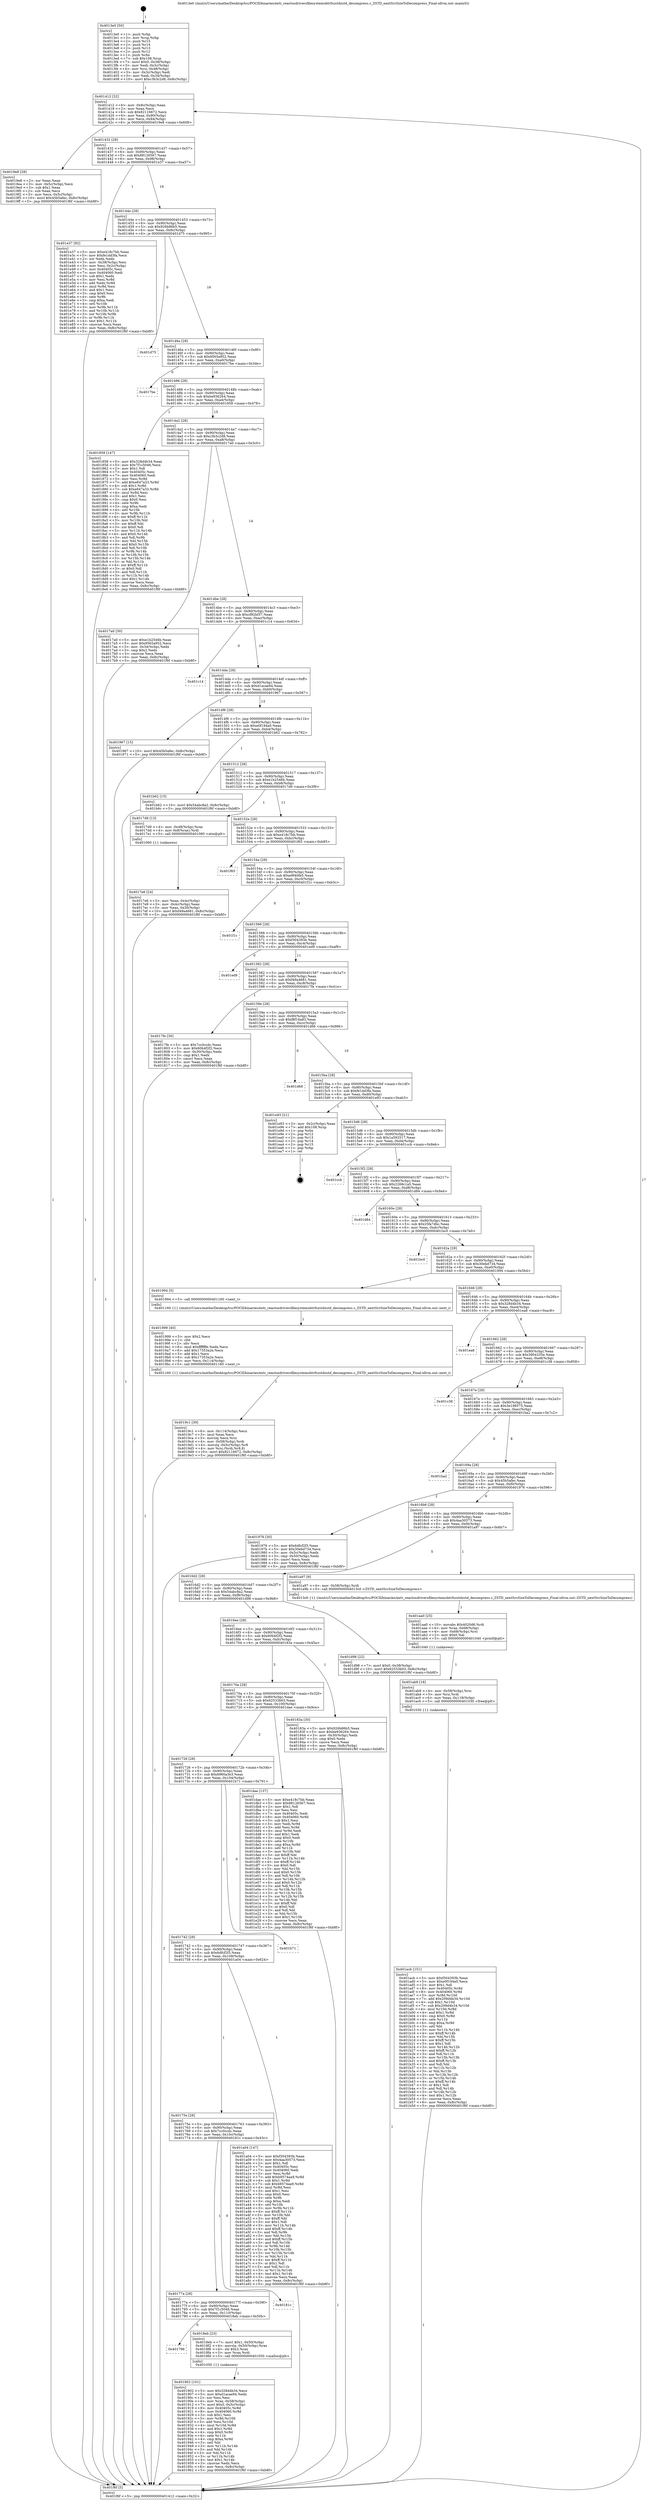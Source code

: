 digraph "0x4013e0" {
  label = "0x4013e0 (/mnt/c/Users/mathe/Desktop/tcc/POCII/binaries/extr_reactosdriversfilesystemsbtrfszstdzstd_decompress.c_ZSTD_nextSrcSizeToDecompress_Final-ollvm.out::main(0))"
  labelloc = "t"
  node[shape=record]

  Entry [label="",width=0.3,height=0.3,shape=circle,fillcolor=black,style=filled]
  "0x401412" [label="{
     0x401412 [32]\l
     | [instrs]\l
     &nbsp;&nbsp;0x401412 \<+6\>: mov -0x8c(%rbp),%eax\l
     &nbsp;&nbsp;0x401418 \<+2\>: mov %eax,%ecx\l
     &nbsp;&nbsp;0x40141a \<+6\>: sub $0x82116672,%ecx\l
     &nbsp;&nbsp;0x401420 \<+6\>: mov %eax,-0x90(%rbp)\l
     &nbsp;&nbsp;0x401426 \<+6\>: mov %ecx,-0x94(%rbp)\l
     &nbsp;&nbsp;0x40142c \<+6\>: je 00000000004019e8 \<main+0x608\>\l
  }"]
  "0x4019e8" [label="{
     0x4019e8 [28]\l
     | [instrs]\l
     &nbsp;&nbsp;0x4019e8 \<+2\>: xor %eax,%eax\l
     &nbsp;&nbsp;0x4019ea \<+3\>: mov -0x5c(%rbp),%ecx\l
     &nbsp;&nbsp;0x4019ed \<+3\>: sub $0x1,%eax\l
     &nbsp;&nbsp;0x4019f0 \<+2\>: sub %eax,%ecx\l
     &nbsp;&nbsp;0x4019f2 \<+3\>: mov %ecx,-0x5c(%rbp)\l
     &nbsp;&nbsp;0x4019f5 \<+10\>: movl $0x45b5afec,-0x8c(%rbp)\l
     &nbsp;&nbsp;0x4019ff \<+5\>: jmp 0000000000401f6f \<main+0xb8f\>\l
  }"]
  "0x401432" [label="{
     0x401432 [28]\l
     | [instrs]\l
     &nbsp;&nbsp;0x401432 \<+5\>: jmp 0000000000401437 \<main+0x57\>\l
     &nbsp;&nbsp;0x401437 \<+6\>: mov -0x90(%rbp),%eax\l
     &nbsp;&nbsp;0x40143d \<+5\>: sub $0x88126567,%eax\l
     &nbsp;&nbsp;0x401442 \<+6\>: mov %eax,-0x98(%rbp)\l
     &nbsp;&nbsp;0x401448 \<+6\>: je 0000000000401e37 \<main+0xa57\>\l
  }"]
  Exit [label="",width=0.3,height=0.3,shape=circle,fillcolor=black,style=filled,peripheries=2]
  "0x401e37" [label="{
     0x401e37 [92]\l
     | [instrs]\l
     &nbsp;&nbsp;0x401e37 \<+5\>: mov $0xe418c7bb,%eax\l
     &nbsp;&nbsp;0x401e3c \<+5\>: mov $0xfe1dd3fa,%ecx\l
     &nbsp;&nbsp;0x401e41 \<+2\>: xor %edx,%edx\l
     &nbsp;&nbsp;0x401e43 \<+3\>: mov -0x38(%rbp),%esi\l
     &nbsp;&nbsp;0x401e46 \<+3\>: mov %esi,-0x2c(%rbp)\l
     &nbsp;&nbsp;0x401e49 \<+7\>: mov 0x40405c,%esi\l
     &nbsp;&nbsp;0x401e50 \<+7\>: mov 0x404060,%edi\l
     &nbsp;&nbsp;0x401e57 \<+3\>: sub $0x1,%edx\l
     &nbsp;&nbsp;0x401e5a \<+3\>: mov %esi,%r8d\l
     &nbsp;&nbsp;0x401e5d \<+3\>: add %edx,%r8d\l
     &nbsp;&nbsp;0x401e60 \<+4\>: imul %r8d,%esi\l
     &nbsp;&nbsp;0x401e64 \<+3\>: and $0x1,%esi\l
     &nbsp;&nbsp;0x401e67 \<+3\>: cmp $0x0,%esi\l
     &nbsp;&nbsp;0x401e6a \<+4\>: sete %r9b\l
     &nbsp;&nbsp;0x401e6e \<+3\>: cmp $0xa,%edi\l
     &nbsp;&nbsp;0x401e71 \<+4\>: setl %r10b\l
     &nbsp;&nbsp;0x401e75 \<+3\>: mov %r9b,%r11b\l
     &nbsp;&nbsp;0x401e78 \<+3\>: and %r10b,%r11b\l
     &nbsp;&nbsp;0x401e7b \<+3\>: xor %r10b,%r9b\l
     &nbsp;&nbsp;0x401e7e \<+3\>: or %r9b,%r11b\l
     &nbsp;&nbsp;0x401e81 \<+4\>: test $0x1,%r11b\l
     &nbsp;&nbsp;0x401e85 \<+3\>: cmovne %ecx,%eax\l
     &nbsp;&nbsp;0x401e88 \<+6\>: mov %eax,-0x8c(%rbp)\l
     &nbsp;&nbsp;0x401e8e \<+5\>: jmp 0000000000401f6f \<main+0xb8f\>\l
  }"]
  "0x40144e" [label="{
     0x40144e [28]\l
     | [instrs]\l
     &nbsp;&nbsp;0x40144e \<+5\>: jmp 0000000000401453 \<main+0x73\>\l
     &nbsp;&nbsp;0x401453 \<+6\>: mov -0x90(%rbp),%eax\l
     &nbsp;&nbsp;0x401459 \<+5\>: sub $0x926b86b5,%eax\l
     &nbsp;&nbsp;0x40145e \<+6\>: mov %eax,-0x9c(%rbp)\l
     &nbsp;&nbsp;0x401464 \<+6\>: je 0000000000401d75 \<main+0x995\>\l
  }"]
  "0x401acb" [label="{
     0x401acb [151]\l
     | [instrs]\l
     &nbsp;&nbsp;0x401acb \<+5\>: mov $0xf304393b,%eax\l
     &nbsp;&nbsp;0x401ad0 \<+5\>: mov $0xe0f194a0,%ecx\l
     &nbsp;&nbsp;0x401ad5 \<+2\>: mov $0x1,%dl\l
     &nbsp;&nbsp;0x401ad7 \<+8\>: mov 0x40405c,%r8d\l
     &nbsp;&nbsp;0x401adf \<+8\>: mov 0x404060,%r9d\l
     &nbsp;&nbsp;0x401ae7 \<+3\>: mov %r8d,%r10d\l
     &nbsp;&nbsp;0x401aea \<+7\>: add $0x209d4b34,%r10d\l
     &nbsp;&nbsp;0x401af1 \<+4\>: sub $0x1,%r10d\l
     &nbsp;&nbsp;0x401af5 \<+7\>: sub $0x209d4b34,%r10d\l
     &nbsp;&nbsp;0x401afc \<+4\>: imul %r10d,%r8d\l
     &nbsp;&nbsp;0x401b00 \<+4\>: and $0x1,%r8d\l
     &nbsp;&nbsp;0x401b04 \<+4\>: cmp $0x0,%r8d\l
     &nbsp;&nbsp;0x401b08 \<+4\>: sete %r11b\l
     &nbsp;&nbsp;0x401b0c \<+4\>: cmp $0xa,%r9d\l
     &nbsp;&nbsp;0x401b10 \<+3\>: setl %bl\l
     &nbsp;&nbsp;0x401b13 \<+3\>: mov %r11b,%r14b\l
     &nbsp;&nbsp;0x401b16 \<+4\>: xor $0xff,%r14b\l
     &nbsp;&nbsp;0x401b1a \<+3\>: mov %bl,%r15b\l
     &nbsp;&nbsp;0x401b1d \<+4\>: xor $0xff,%r15b\l
     &nbsp;&nbsp;0x401b21 \<+3\>: xor $0x1,%dl\l
     &nbsp;&nbsp;0x401b24 \<+3\>: mov %r14b,%r12b\l
     &nbsp;&nbsp;0x401b27 \<+4\>: and $0xff,%r12b\l
     &nbsp;&nbsp;0x401b2b \<+3\>: and %dl,%r11b\l
     &nbsp;&nbsp;0x401b2e \<+3\>: mov %r15b,%r13b\l
     &nbsp;&nbsp;0x401b31 \<+4\>: and $0xff,%r13b\l
     &nbsp;&nbsp;0x401b35 \<+2\>: and %dl,%bl\l
     &nbsp;&nbsp;0x401b37 \<+3\>: or %r11b,%r12b\l
     &nbsp;&nbsp;0x401b3a \<+3\>: or %bl,%r13b\l
     &nbsp;&nbsp;0x401b3d \<+3\>: xor %r13b,%r12b\l
     &nbsp;&nbsp;0x401b40 \<+3\>: or %r15b,%r14b\l
     &nbsp;&nbsp;0x401b43 \<+4\>: xor $0xff,%r14b\l
     &nbsp;&nbsp;0x401b47 \<+3\>: or $0x1,%dl\l
     &nbsp;&nbsp;0x401b4a \<+3\>: and %dl,%r14b\l
     &nbsp;&nbsp;0x401b4d \<+3\>: or %r14b,%r12b\l
     &nbsp;&nbsp;0x401b50 \<+4\>: test $0x1,%r12b\l
     &nbsp;&nbsp;0x401b54 \<+3\>: cmovne %ecx,%eax\l
     &nbsp;&nbsp;0x401b57 \<+6\>: mov %eax,-0x8c(%rbp)\l
     &nbsp;&nbsp;0x401b5d \<+5\>: jmp 0000000000401f6f \<main+0xb8f\>\l
  }"]
  "0x401d75" [label="{
     0x401d75\l
  }", style=dashed]
  "0x40146a" [label="{
     0x40146a [28]\l
     | [instrs]\l
     &nbsp;&nbsp;0x40146a \<+5\>: jmp 000000000040146f \<main+0x8f\>\l
     &nbsp;&nbsp;0x40146f \<+6\>: mov -0x90(%rbp),%eax\l
     &nbsp;&nbsp;0x401475 \<+5\>: sub $0x9565a952,%eax\l
     &nbsp;&nbsp;0x40147a \<+6\>: mov %eax,-0xa0(%rbp)\l
     &nbsp;&nbsp;0x401480 \<+6\>: je 00000000004017be \<main+0x3de\>\l
  }"]
  "0x401ab9" [label="{
     0x401ab9 [18]\l
     | [instrs]\l
     &nbsp;&nbsp;0x401ab9 \<+4\>: mov -0x58(%rbp),%rsi\l
     &nbsp;&nbsp;0x401abd \<+3\>: mov %rsi,%rdi\l
     &nbsp;&nbsp;0x401ac0 \<+6\>: mov %eax,-0x118(%rbp)\l
     &nbsp;&nbsp;0x401ac6 \<+5\>: call 0000000000401030 \<free@plt\>\l
     | [calls]\l
     &nbsp;&nbsp;0x401030 \{1\} (unknown)\l
  }"]
  "0x4017be" [label="{
     0x4017be\l
  }", style=dashed]
  "0x401486" [label="{
     0x401486 [28]\l
     | [instrs]\l
     &nbsp;&nbsp;0x401486 \<+5\>: jmp 000000000040148b \<main+0xab\>\l
     &nbsp;&nbsp;0x40148b \<+6\>: mov -0x90(%rbp),%eax\l
     &nbsp;&nbsp;0x401491 \<+5\>: sub $0xbe936264,%eax\l
     &nbsp;&nbsp;0x401496 \<+6\>: mov %eax,-0xa4(%rbp)\l
     &nbsp;&nbsp;0x40149c \<+6\>: je 0000000000401858 \<main+0x478\>\l
  }"]
  "0x401aa0" [label="{
     0x401aa0 [25]\l
     | [instrs]\l
     &nbsp;&nbsp;0x401aa0 \<+10\>: movabs $0x4020d6,%rdi\l
     &nbsp;&nbsp;0x401aaa \<+4\>: mov %rax,-0x68(%rbp)\l
     &nbsp;&nbsp;0x401aae \<+4\>: mov -0x68(%rbp),%rsi\l
     &nbsp;&nbsp;0x401ab2 \<+2\>: mov $0x0,%al\l
     &nbsp;&nbsp;0x401ab4 \<+5\>: call 0000000000401040 \<printf@plt\>\l
     | [calls]\l
     &nbsp;&nbsp;0x401040 \{1\} (unknown)\l
  }"]
  "0x401858" [label="{
     0x401858 [147]\l
     | [instrs]\l
     &nbsp;&nbsp;0x401858 \<+5\>: mov $0x328d4b34,%eax\l
     &nbsp;&nbsp;0x40185d \<+5\>: mov $0x7f1c5046,%ecx\l
     &nbsp;&nbsp;0x401862 \<+2\>: mov $0x1,%dl\l
     &nbsp;&nbsp;0x401864 \<+7\>: mov 0x40405c,%esi\l
     &nbsp;&nbsp;0x40186b \<+7\>: mov 0x404060,%edi\l
     &nbsp;&nbsp;0x401872 \<+3\>: mov %esi,%r8d\l
     &nbsp;&nbsp;0x401875 \<+7\>: add $0xe647a33,%r8d\l
     &nbsp;&nbsp;0x40187c \<+4\>: sub $0x1,%r8d\l
     &nbsp;&nbsp;0x401880 \<+7\>: sub $0xe647a33,%r8d\l
     &nbsp;&nbsp;0x401887 \<+4\>: imul %r8d,%esi\l
     &nbsp;&nbsp;0x40188b \<+3\>: and $0x1,%esi\l
     &nbsp;&nbsp;0x40188e \<+3\>: cmp $0x0,%esi\l
     &nbsp;&nbsp;0x401891 \<+4\>: sete %r9b\l
     &nbsp;&nbsp;0x401895 \<+3\>: cmp $0xa,%edi\l
     &nbsp;&nbsp;0x401898 \<+4\>: setl %r10b\l
     &nbsp;&nbsp;0x40189c \<+3\>: mov %r9b,%r11b\l
     &nbsp;&nbsp;0x40189f \<+4\>: xor $0xff,%r11b\l
     &nbsp;&nbsp;0x4018a3 \<+3\>: mov %r10b,%bl\l
     &nbsp;&nbsp;0x4018a6 \<+3\>: xor $0xff,%bl\l
     &nbsp;&nbsp;0x4018a9 \<+3\>: xor $0x0,%dl\l
     &nbsp;&nbsp;0x4018ac \<+3\>: mov %r11b,%r14b\l
     &nbsp;&nbsp;0x4018af \<+4\>: and $0x0,%r14b\l
     &nbsp;&nbsp;0x4018b3 \<+3\>: and %dl,%r9b\l
     &nbsp;&nbsp;0x4018b6 \<+3\>: mov %bl,%r15b\l
     &nbsp;&nbsp;0x4018b9 \<+4\>: and $0x0,%r15b\l
     &nbsp;&nbsp;0x4018bd \<+3\>: and %dl,%r10b\l
     &nbsp;&nbsp;0x4018c0 \<+3\>: or %r9b,%r14b\l
     &nbsp;&nbsp;0x4018c3 \<+3\>: or %r10b,%r15b\l
     &nbsp;&nbsp;0x4018c6 \<+3\>: xor %r15b,%r14b\l
     &nbsp;&nbsp;0x4018c9 \<+3\>: or %bl,%r11b\l
     &nbsp;&nbsp;0x4018cc \<+4\>: xor $0xff,%r11b\l
     &nbsp;&nbsp;0x4018d0 \<+3\>: or $0x0,%dl\l
     &nbsp;&nbsp;0x4018d3 \<+3\>: and %dl,%r11b\l
     &nbsp;&nbsp;0x4018d6 \<+3\>: or %r11b,%r14b\l
     &nbsp;&nbsp;0x4018d9 \<+4\>: test $0x1,%r14b\l
     &nbsp;&nbsp;0x4018dd \<+3\>: cmovne %ecx,%eax\l
     &nbsp;&nbsp;0x4018e0 \<+6\>: mov %eax,-0x8c(%rbp)\l
     &nbsp;&nbsp;0x4018e6 \<+5\>: jmp 0000000000401f6f \<main+0xb8f\>\l
  }"]
  "0x4014a2" [label="{
     0x4014a2 [28]\l
     | [instrs]\l
     &nbsp;&nbsp;0x4014a2 \<+5\>: jmp 00000000004014a7 \<main+0xc7\>\l
     &nbsp;&nbsp;0x4014a7 \<+6\>: mov -0x90(%rbp),%eax\l
     &nbsp;&nbsp;0x4014ad \<+5\>: sub $0xc3b3c2d8,%eax\l
     &nbsp;&nbsp;0x4014b2 \<+6\>: mov %eax,-0xa8(%rbp)\l
     &nbsp;&nbsp;0x4014b8 \<+6\>: je 00000000004017a0 \<main+0x3c0\>\l
  }"]
  "0x4019c1" [label="{
     0x4019c1 [39]\l
     | [instrs]\l
     &nbsp;&nbsp;0x4019c1 \<+6\>: mov -0x114(%rbp),%ecx\l
     &nbsp;&nbsp;0x4019c7 \<+3\>: imul %eax,%ecx\l
     &nbsp;&nbsp;0x4019ca \<+3\>: movslq %ecx,%rsi\l
     &nbsp;&nbsp;0x4019cd \<+4\>: mov -0x58(%rbp),%rdi\l
     &nbsp;&nbsp;0x4019d1 \<+4\>: movslq -0x5c(%rbp),%r8\l
     &nbsp;&nbsp;0x4019d5 \<+4\>: mov %rsi,(%rdi,%r8,8)\l
     &nbsp;&nbsp;0x4019d9 \<+10\>: movl $0x82116672,-0x8c(%rbp)\l
     &nbsp;&nbsp;0x4019e3 \<+5\>: jmp 0000000000401f6f \<main+0xb8f\>\l
  }"]
  "0x4017a0" [label="{
     0x4017a0 [30]\l
     | [instrs]\l
     &nbsp;&nbsp;0x4017a0 \<+5\>: mov $0xe1b2546b,%eax\l
     &nbsp;&nbsp;0x4017a5 \<+5\>: mov $0x9565a952,%ecx\l
     &nbsp;&nbsp;0x4017aa \<+3\>: mov -0x34(%rbp),%edx\l
     &nbsp;&nbsp;0x4017ad \<+3\>: cmp $0x2,%edx\l
     &nbsp;&nbsp;0x4017b0 \<+3\>: cmovne %ecx,%eax\l
     &nbsp;&nbsp;0x4017b3 \<+6\>: mov %eax,-0x8c(%rbp)\l
     &nbsp;&nbsp;0x4017b9 \<+5\>: jmp 0000000000401f6f \<main+0xb8f\>\l
  }"]
  "0x4014be" [label="{
     0x4014be [28]\l
     | [instrs]\l
     &nbsp;&nbsp;0x4014be \<+5\>: jmp 00000000004014c3 \<main+0xe3\>\l
     &nbsp;&nbsp;0x4014c3 \<+6\>: mov -0x90(%rbp),%eax\l
     &nbsp;&nbsp;0x4014c9 \<+5\>: sub $0xcf92bf37,%eax\l
     &nbsp;&nbsp;0x4014ce \<+6\>: mov %eax,-0xac(%rbp)\l
     &nbsp;&nbsp;0x4014d4 \<+6\>: je 0000000000401c14 \<main+0x834\>\l
  }"]
  "0x401f6f" [label="{
     0x401f6f [5]\l
     | [instrs]\l
     &nbsp;&nbsp;0x401f6f \<+5\>: jmp 0000000000401412 \<main+0x32\>\l
  }"]
  "0x4013e0" [label="{
     0x4013e0 [50]\l
     | [instrs]\l
     &nbsp;&nbsp;0x4013e0 \<+1\>: push %rbp\l
     &nbsp;&nbsp;0x4013e1 \<+3\>: mov %rsp,%rbp\l
     &nbsp;&nbsp;0x4013e4 \<+2\>: push %r15\l
     &nbsp;&nbsp;0x4013e6 \<+2\>: push %r14\l
     &nbsp;&nbsp;0x4013e8 \<+2\>: push %r13\l
     &nbsp;&nbsp;0x4013ea \<+2\>: push %r12\l
     &nbsp;&nbsp;0x4013ec \<+1\>: push %rbx\l
     &nbsp;&nbsp;0x4013ed \<+7\>: sub $0x108,%rsp\l
     &nbsp;&nbsp;0x4013f4 \<+7\>: movl $0x0,-0x38(%rbp)\l
     &nbsp;&nbsp;0x4013fb \<+3\>: mov %edi,-0x3c(%rbp)\l
     &nbsp;&nbsp;0x4013fe \<+4\>: mov %rsi,-0x48(%rbp)\l
     &nbsp;&nbsp;0x401402 \<+3\>: mov -0x3c(%rbp),%edi\l
     &nbsp;&nbsp;0x401405 \<+3\>: mov %edi,-0x34(%rbp)\l
     &nbsp;&nbsp;0x401408 \<+10\>: movl $0xc3b3c2d8,-0x8c(%rbp)\l
  }"]
  "0x401999" [label="{
     0x401999 [40]\l
     | [instrs]\l
     &nbsp;&nbsp;0x401999 \<+5\>: mov $0x2,%ecx\l
     &nbsp;&nbsp;0x40199e \<+1\>: cltd\l
     &nbsp;&nbsp;0x40199f \<+2\>: idiv %ecx\l
     &nbsp;&nbsp;0x4019a1 \<+6\>: imul $0xfffffffe,%edx,%ecx\l
     &nbsp;&nbsp;0x4019a7 \<+6\>: add $0x17353a2e,%ecx\l
     &nbsp;&nbsp;0x4019ad \<+3\>: add $0x1,%ecx\l
     &nbsp;&nbsp;0x4019b0 \<+6\>: sub $0x17353a2e,%ecx\l
     &nbsp;&nbsp;0x4019b6 \<+6\>: mov %ecx,-0x114(%rbp)\l
     &nbsp;&nbsp;0x4019bc \<+5\>: call 0000000000401160 \<next_i\>\l
     | [calls]\l
     &nbsp;&nbsp;0x401160 \{1\} (/mnt/c/Users/mathe/Desktop/tcc/POCII/binaries/extr_reactosdriversfilesystemsbtrfszstdzstd_decompress.c_ZSTD_nextSrcSizeToDecompress_Final-ollvm.out::next_i)\l
  }"]
  "0x401c14" [label="{
     0x401c14\l
  }", style=dashed]
  "0x4014da" [label="{
     0x4014da [28]\l
     | [instrs]\l
     &nbsp;&nbsp;0x4014da \<+5\>: jmp 00000000004014df \<main+0xff\>\l
     &nbsp;&nbsp;0x4014df \<+6\>: mov -0x90(%rbp),%eax\l
     &nbsp;&nbsp;0x4014e5 \<+5\>: sub $0xd1acae94,%eax\l
     &nbsp;&nbsp;0x4014ea \<+6\>: mov %eax,-0xb0(%rbp)\l
     &nbsp;&nbsp;0x4014f0 \<+6\>: je 0000000000401967 \<main+0x587\>\l
  }"]
  "0x401902" [label="{
     0x401902 [101]\l
     | [instrs]\l
     &nbsp;&nbsp;0x401902 \<+5\>: mov $0x328d4b34,%ecx\l
     &nbsp;&nbsp;0x401907 \<+5\>: mov $0xd1acae94,%edx\l
     &nbsp;&nbsp;0x40190c \<+2\>: xor %esi,%esi\l
     &nbsp;&nbsp;0x40190e \<+4\>: mov %rax,-0x58(%rbp)\l
     &nbsp;&nbsp;0x401912 \<+7\>: movl $0x0,-0x5c(%rbp)\l
     &nbsp;&nbsp;0x401919 \<+8\>: mov 0x40405c,%r8d\l
     &nbsp;&nbsp;0x401921 \<+8\>: mov 0x404060,%r9d\l
     &nbsp;&nbsp;0x401929 \<+3\>: sub $0x1,%esi\l
     &nbsp;&nbsp;0x40192c \<+3\>: mov %r8d,%r10d\l
     &nbsp;&nbsp;0x40192f \<+3\>: add %esi,%r10d\l
     &nbsp;&nbsp;0x401932 \<+4\>: imul %r10d,%r8d\l
     &nbsp;&nbsp;0x401936 \<+4\>: and $0x1,%r8d\l
     &nbsp;&nbsp;0x40193a \<+4\>: cmp $0x0,%r8d\l
     &nbsp;&nbsp;0x40193e \<+4\>: sete %r11b\l
     &nbsp;&nbsp;0x401942 \<+4\>: cmp $0xa,%r9d\l
     &nbsp;&nbsp;0x401946 \<+3\>: setl %bl\l
     &nbsp;&nbsp;0x401949 \<+3\>: mov %r11b,%r14b\l
     &nbsp;&nbsp;0x40194c \<+3\>: and %bl,%r14b\l
     &nbsp;&nbsp;0x40194f \<+3\>: xor %bl,%r11b\l
     &nbsp;&nbsp;0x401952 \<+3\>: or %r11b,%r14b\l
     &nbsp;&nbsp;0x401955 \<+4\>: test $0x1,%r14b\l
     &nbsp;&nbsp;0x401959 \<+3\>: cmovne %edx,%ecx\l
     &nbsp;&nbsp;0x40195c \<+6\>: mov %ecx,-0x8c(%rbp)\l
     &nbsp;&nbsp;0x401962 \<+5\>: jmp 0000000000401f6f \<main+0xb8f\>\l
  }"]
  "0x401967" [label="{
     0x401967 [15]\l
     | [instrs]\l
     &nbsp;&nbsp;0x401967 \<+10\>: movl $0x45b5afec,-0x8c(%rbp)\l
     &nbsp;&nbsp;0x401971 \<+5\>: jmp 0000000000401f6f \<main+0xb8f\>\l
  }"]
  "0x4014f6" [label="{
     0x4014f6 [28]\l
     | [instrs]\l
     &nbsp;&nbsp;0x4014f6 \<+5\>: jmp 00000000004014fb \<main+0x11b\>\l
     &nbsp;&nbsp;0x4014fb \<+6\>: mov -0x90(%rbp),%eax\l
     &nbsp;&nbsp;0x401501 \<+5\>: sub $0xe0f194a0,%eax\l
     &nbsp;&nbsp;0x401506 \<+6\>: mov %eax,-0xb4(%rbp)\l
     &nbsp;&nbsp;0x40150c \<+6\>: je 0000000000401b62 \<main+0x782\>\l
  }"]
  "0x401796" [label="{
     0x401796\l
  }", style=dashed]
  "0x401b62" [label="{
     0x401b62 [15]\l
     | [instrs]\l
     &nbsp;&nbsp;0x401b62 \<+10\>: movl $0x54abc8a2,-0x8c(%rbp)\l
     &nbsp;&nbsp;0x401b6c \<+5\>: jmp 0000000000401f6f \<main+0xb8f\>\l
  }"]
  "0x401512" [label="{
     0x401512 [28]\l
     | [instrs]\l
     &nbsp;&nbsp;0x401512 \<+5\>: jmp 0000000000401517 \<main+0x137\>\l
     &nbsp;&nbsp;0x401517 \<+6\>: mov -0x90(%rbp),%eax\l
     &nbsp;&nbsp;0x40151d \<+5\>: sub $0xe1b2546b,%eax\l
     &nbsp;&nbsp;0x401522 \<+6\>: mov %eax,-0xb8(%rbp)\l
     &nbsp;&nbsp;0x401528 \<+6\>: je 00000000004017d9 \<main+0x3f9\>\l
  }"]
  "0x4018eb" [label="{
     0x4018eb [23]\l
     | [instrs]\l
     &nbsp;&nbsp;0x4018eb \<+7\>: movl $0x1,-0x50(%rbp)\l
     &nbsp;&nbsp;0x4018f2 \<+4\>: movslq -0x50(%rbp),%rax\l
     &nbsp;&nbsp;0x4018f6 \<+4\>: shl $0x3,%rax\l
     &nbsp;&nbsp;0x4018fa \<+3\>: mov %rax,%rdi\l
     &nbsp;&nbsp;0x4018fd \<+5\>: call 0000000000401050 \<malloc@plt\>\l
     | [calls]\l
     &nbsp;&nbsp;0x401050 \{1\} (unknown)\l
  }"]
  "0x4017d9" [label="{
     0x4017d9 [13]\l
     | [instrs]\l
     &nbsp;&nbsp;0x4017d9 \<+4\>: mov -0x48(%rbp),%rax\l
     &nbsp;&nbsp;0x4017dd \<+4\>: mov 0x8(%rax),%rdi\l
     &nbsp;&nbsp;0x4017e1 \<+5\>: call 0000000000401060 \<atoi@plt\>\l
     | [calls]\l
     &nbsp;&nbsp;0x401060 \{1\} (unknown)\l
  }"]
  "0x40152e" [label="{
     0x40152e [28]\l
     | [instrs]\l
     &nbsp;&nbsp;0x40152e \<+5\>: jmp 0000000000401533 \<main+0x153\>\l
     &nbsp;&nbsp;0x401533 \<+6\>: mov -0x90(%rbp),%eax\l
     &nbsp;&nbsp;0x401539 \<+5\>: sub $0xe418c7bb,%eax\l
     &nbsp;&nbsp;0x40153e \<+6\>: mov %eax,-0xbc(%rbp)\l
     &nbsp;&nbsp;0x401544 \<+6\>: je 0000000000401f65 \<main+0xb85\>\l
  }"]
  "0x4017e6" [label="{
     0x4017e6 [24]\l
     | [instrs]\l
     &nbsp;&nbsp;0x4017e6 \<+3\>: mov %eax,-0x4c(%rbp)\l
     &nbsp;&nbsp;0x4017e9 \<+3\>: mov -0x4c(%rbp),%eax\l
     &nbsp;&nbsp;0x4017ec \<+3\>: mov %eax,-0x30(%rbp)\l
     &nbsp;&nbsp;0x4017ef \<+10\>: movl $0xf49a4681,-0x8c(%rbp)\l
     &nbsp;&nbsp;0x4017f9 \<+5\>: jmp 0000000000401f6f \<main+0xb8f\>\l
  }"]
  "0x40177a" [label="{
     0x40177a [28]\l
     | [instrs]\l
     &nbsp;&nbsp;0x40177a \<+5\>: jmp 000000000040177f \<main+0x39f\>\l
     &nbsp;&nbsp;0x40177f \<+6\>: mov -0x90(%rbp),%eax\l
     &nbsp;&nbsp;0x401785 \<+5\>: sub $0x7f1c5046,%eax\l
     &nbsp;&nbsp;0x40178a \<+6\>: mov %eax,-0x110(%rbp)\l
     &nbsp;&nbsp;0x401790 \<+6\>: je 00000000004018eb \<main+0x50b\>\l
  }"]
  "0x401f65" [label="{
     0x401f65\l
  }", style=dashed]
  "0x40154a" [label="{
     0x40154a [28]\l
     | [instrs]\l
     &nbsp;&nbsp;0x40154a \<+5\>: jmp 000000000040154f \<main+0x16f\>\l
     &nbsp;&nbsp;0x40154f \<+6\>: mov -0x90(%rbp),%eax\l
     &nbsp;&nbsp;0x401555 \<+5\>: sub $0xe9f40fe5,%eax\l
     &nbsp;&nbsp;0x40155a \<+6\>: mov %eax,-0xc0(%rbp)\l
     &nbsp;&nbsp;0x401560 \<+6\>: je 0000000000401f1c \<main+0xb3c\>\l
  }"]
  "0x40181c" [label="{
     0x40181c\l
  }", style=dashed]
  "0x401f1c" [label="{
     0x401f1c\l
  }", style=dashed]
  "0x401566" [label="{
     0x401566 [28]\l
     | [instrs]\l
     &nbsp;&nbsp;0x401566 \<+5\>: jmp 000000000040156b \<main+0x18b\>\l
     &nbsp;&nbsp;0x40156b \<+6\>: mov -0x90(%rbp),%eax\l
     &nbsp;&nbsp;0x401571 \<+5\>: sub $0xf304393b,%eax\l
     &nbsp;&nbsp;0x401576 \<+6\>: mov %eax,-0xc4(%rbp)\l
     &nbsp;&nbsp;0x40157c \<+6\>: je 0000000000401ed9 \<main+0xaf9\>\l
  }"]
  "0x40175e" [label="{
     0x40175e [28]\l
     | [instrs]\l
     &nbsp;&nbsp;0x40175e \<+5\>: jmp 0000000000401763 \<main+0x383\>\l
     &nbsp;&nbsp;0x401763 \<+6\>: mov -0x90(%rbp),%eax\l
     &nbsp;&nbsp;0x401769 \<+5\>: sub $0x7cc0ccdc,%eax\l
     &nbsp;&nbsp;0x40176e \<+6\>: mov %eax,-0x10c(%rbp)\l
     &nbsp;&nbsp;0x401774 \<+6\>: je 000000000040181c \<main+0x43c\>\l
  }"]
  "0x401ed9" [label="{
     0x401ed9\l
  }", style=dashed]
  "0x401582" [label="{
     0x401582 [28]\l
     | [instrs]\l
     &nbsp;&nbsp;0x401582 \<+5\>: jmp 0000000000401587 \<main+0x1a7\>\l
     &nbsp;&nbsp;0x401587 \<+6\>: mov -0x90(%rbp),%eax\l
     &nbsp;&nbsp;0x40158d \<+5\>: sub $0xf49a4681,%eax\l
     &nbsp;&nbsp;0x401592 \<+6\>: mov %eax,-0xc8(%rbp)\l
     &nbsp;&nbsp;0x401598 \<+6\>: je 00000000004017fe \<main+0x41e\>\l
  }"]
  "0x401a04" [label="{
     0x401a04 [147]\l
     | [instrs]\l
     &nbsp;&nbsp;0x401a04 \<+5\>: mov $0xf304393b,%eax\l
     &nbsp;&nbsp;0x401a09 \<+5\>: mov $0x4aa30573,%ecx\l
     &nbsp;&nbsp;0x401a0e \<+2\>: mov $0x1,%dl\l
     &nbsp;&nbsp;0x401a10 \<+7\>: mov 0x40405c,%esi\l
     &nbsp;&nbsp;0x401a17 \<+7\>: mov 0x404060,%edi\l
     &nbsp;&nbsp;0x401a1e \<+3\>: mov %esi,%r8d\l
     &nbsp;&nbsp;0x401a21 \<+7\>: add $0xb9574aa9,%r8d\l
     &nbsp;&nbsp;0x401a28 \<+4\>: sub $0x1,%r8d\l
     &nbsp;&nbsp;0x401a2c \<+7\>: sub $0xb9574aa9,%r8d\l
     &nbsp;&nbsp;0x401a33 \<+4\>: imul %r8d,%esi\l
     &nbsp;&nbsp;0x401a37 \<+3\>: and $0x1,%esi\l
     &nbsp;&nbsp;0x401a3a \<+3\>: cmp $0x0,%esi\l
     &nbsp;&nbsp;0x401a3d \<+4\>: sete %r9b\l
     &nbsp;&nbsp;0x401a41 \<+3\>: cmp $0xa,%edi\l
     &nbsp;&nbsp;0x401a44 \<+4\>: setl %r10b\l
     &nbsp;&nbsp;0x401a48 \<+3\>: mov %r9b,%r11b\l
     &nbsp;&nbsp;0x401a4b \<+4\>: xor $0xff,%r11b\l
     &nbsp;&nbsp;0x401a4f \<+3\>: mov %r10b,%bl\l
     &nbsp;&nbsp;0x401a52 \<+3\>: xor $0xff,%bl\l
     &nbsp;&nbsp;0x401a55 \<+3\>: xor $0x1,%dl\l
     &nbsp;&nbsp;0x401a58 \<+3\>: mov %r11b,%r14b\l
     &nbsp;&nbsp;0x401a5b \<+4\>: and $0xff,%r14b\l
     &nbsp;&nbsp;0x401a5f \<+3\>: and %dl,%r9b\l
     &nbsp;&nbsp;0x401a62 \<+3\>: mov %bl,%r15b\l
     &nbsp;&nbsp;0x401a65 \<+4\>: and $0xff,%r15b\l
     &nbsp;&nbsp;0x401a69 \<+3\>: and %dl,%r10b\l
     &nbsp;&nbsp;0x401a6c \<+3\>: or %r9b,%r14b\l
     &nbsp;&nbsp;0x401a6f \<+3\>: or %r10b,%r15b\l
     &nbsp;&nbsp;0x401a72 \<+3\>: xor %r15b,%r14b\l
     &nbsp;&nbsp;0x401a75 \<+3\>: or %bl,%r11b\l
     &nbsp;&nbsp;0x401a78 \<+4\>: xor $0xff,%r11b\l
     &nbsp;&nbsp;0x401a7c \<+3\>: or $0x1,%dl\l
     &nbsp;&nbsp;0x401a7f \<+3\>: and %dl,%r11b\l
     &nbsp;&nbsp;0x401a82 \<+3\>: or %r11b,%r14b\l
     &nbsp;&nbsp;0x401a85 \<+4\>: test $0x1,%r14b\l
     &nbsp;&nbsp;0x401a89 \<+3\>: cmovne %ecx,%eax\l
     &nbsp;&nbsp;0x401a8c \<+6\>: mov %eax,-0x8c(%rbp)\l
     &nbsp;&nbsp;0x401a92 \<+5\>: jmp 0000000000401f6f \<main+0xb8f\>\l
  }"]
  "0x4017fe" [label="{
     0x4017fe [30]\l
     | [instrs]\l
     &nbsp;&nbsp;0x4017fe \<+5\>: mov $0x7cc0ccdc,%eax\l
     &nbsp;&nbsp;0x401803 \<+5\>: mov $0x60b4f2f2,%ecx\l
     &nbsp;&nbsp;0x401808 \<+3\>: mov -0x30(%rbp),%edx\l
     &nbsp;&nbsp;0x40180b \<+3\>: cmp $0x1,%edx\l
     &nbsp;&nbsp;0x40180e \<+3\>: cmovl %ecx,%eax\l
     &nbsp;&nbsp;0x401811 \<+6\>: mov %eax,-0x8c(%rbp)\l
     &nbsp;&nbsp;0x401817 \<+5\>: jmp 0000000000401f6f \<main+0xb8f\>\l
  }"]
  "0x40159e" [label="{
     0x40159e [28]\l
     | [instrs]\l
     &nbsp;&nbsp;0x40159e \<+5\>: jmp 00000000004015a3 \<main+0x1c3\>\l
     &nbsp;&nbsp;0x4015a3 \<+6\>: mov -0x90(%rbp),%eax\l
     &nbsp;&nbsp;0x4015a9 \<+5\>: sub $0xf8f16a83,%eax\l
     &nbsp;&nbsp;0x4015ae \<+6\>: mov %eax,-0xcc(%rbp)\l
     &nbsp;&nbsp;0x4015b4 \<+6\>: je 0000000000401d66 \<main+0x986\>\l
  }"]
  "0x401742" [label="{
     0x401742 [28]\l
     | [instrs]\l
     &nbsp;&nbsp;0x401742 \<+5\>: jmp 0000000000401747 \<main+0x367\>\l
     &nbsp;&nbsp;0x401747 \<+6\>: mov -0x90(%rbp),%eax\l
     &nbsp;&nbsp;0x40174d \<+5\>: sub $0x6dfcf2f3,%eax\l
     &nbsp;&nbsp;0x401752 \<+6\>: mov %eax,-0x108(%rbp)\l
     &nbsp;&nbsp;0x401758 \<+6\>: je 0000000000401a04 \<main+0x624\>\l
  }"]
  "0x401d66" [label="{
     0x401d66\l
  }", style=dashed]
  "0x4015ba" [label="{
     0x4015ba [28]\l
     | [instrs]\l
     &nbsp;&nbsp;0x4015ba \<+5\>: jmp 00000000004015bf \<main+0x1df\>\l
     &nbsp;&nbsp;0x4015bf \<+6\>: mov -0x90(%rbp),%eax\l
     &nbsp;&nbsp;0x4015c5 \<+5\>: sub $0xfe1dd3fa,%eax\l
     &nbsp;&nbsp;0x4015ca \<+6\>: mov %eax,-0xd0(%rbp)\l
     &nbsp;&nbsp;0x4015d0 \<+6\>: je 0000000000401e93 \<main+0xab3\>\l
  }"]
  "0x401b71" [label="{
     0x401b71\l
  }", style=dashed]
  "0x401e93" [label="{
     0x401e93 [21]\l
     | [instrs]\l
     &nbsp;&nbsp;0x401e93 \<+3\>: mov -0x2c(%rbp),%eax\l
     &nbsp;&nbsp;0x401e96 \<+7\>: add $0x108,%rsp\l
     &nbsp;&nbsp;0x401e9d \<+1\>: pop %rbx\l
     &nbsp;&nbsp;0x401e9e \<+2\>: pop %r12\l
     &nbsp;&nbsp;0x401ea0 \<+2\>: pop %r13\l
     &nbsp;&nbsp;0x401ea2 \<+2\>: pop %r14\l
     &nbsp;&nbsp;0x401ea4 \<+2\>: pop %r15\l
     &nbsp;&nbsp;0x401ea6 \<+1\>: pop %rbp\l
     &nbsp;&nbsp;0x401ea7 \<+1\>: ret\l
  }"]
  "0x4015d6" [label="{
     0x4015d6 [28]\l
     | [instrs]\l
     &nbsp;&nbsp;0x4015d6 \<+5\>: jmp 00000000004015db \<main+0x1fb\>\l
     &nbsp;&nbsp;0x4015db \<+6\>: mov -0x90(%rbp),%eax\l
     &nbsp;&nbsp;0x4015e1 \<+5\>: sub $0x1a592517,%eax\l
     &nbsp;&nbsp;0x4015e6 \<+6\>: mov %eax,-0xd4(%rbp)\l
     &nbsp;&nbsp;0x4015ec \<+6\>: je 0000000000401ccb \<main+0x8eb\>\l
  }"]
  "0x401726" [label="{
     0x401726 [28]\l
     | [instrs]\l
     &nbsp;&nbsp;0x401726 \<+5\>: jmp 000000000040172b \<main+0x34b\>\l
     &nbsp;&nbsp;0x40172b \<+6\>: mov -0x90(%rbp),%eax\l
     &nbsp;&nbsp;0x401731 \<+5\>: sub $0x6960a3e3,%eax\l
     &nbsp;&nbsp;0x401736 \<+6\>: mov %eax,-0x104(%rbp)\l
     &nbsp;&nbsp;0x40173c \<+6\>: je 0000000000401b71 \<main+0x791\>\l
  }"]
  "0x401ccb" [label="{
     0x401ccb\l
  }", style=dashed]
  "0x4015f2" [label="{
     0x4015f2 [28]\l
     | [instrs]\l
     &nbsp;&nbsp;0x4015f2 \<+5\>: jmp 00000000004015f7 \<main+0x217\>\l
     &nbsp;&nbsp;0x4015f7 \<+6\>: mov -0x90(%rbp),%eax\l
     &nbsp;&nbsp;0x4015fd \<+5\>: sub $0x2268c1a5,%eax\l
     &nbsp;&nbsp;0x401602 \<+6\>: mov %eax,-0xd8(%rbp)\l
     &nbsp;&nbsp;0x401608 \<+6\>: je 0000000000401d84 \<main+0x9a4\>\l
  }"]
  "0x401dae" [label="{
     0x401dae [137]\l
     | [instrs]\l
     &nbsp;&nbsp;0x401dae \<+5\>: mov $0xe418c7bb,%eax\l
     &nbsp;&nbsp;0x401db3 \<+5\>: mov $0x88126567,%ecx\l
     &nbsp;&nbsp;0x401db8 \<+2\>: mov $0x1,%dl\l
     &nbsp;&nbsp;0x401dba \<+2\>: xor %esi,%esi\l
     &nbsp;&nbsp;0x401dbc \<+7\>: mov 0x40405c,%edi\l
     &nbsp;&nbsp;0x401dc3 \<+8\>: mov 0x404060,%r8d\l
     &nbsp;&nbsp;0x401dcb \<+3\>: sub $0x1,%esi\l
     &nbsp;&nbsp;0x401dce \<+3\>: mov %edi,%r9d\l
     &nbsp;&nbsp;0x401dd1 \<+3\>: add %esi,%r9d\l
     &nbsp;&nbsp;0x401dd4 \<+4\>: imul %r9d,%edi\l
     &nbsp;&nbsp;0x401dd8 \<+3\>: and $0x1,%edi\l
     &nbsp;&nbsp;0x401ddb \<+3\>: cmp $0x0,%edi\l
     &nbsp;&nbsp;0x401dde \<+4\>: sete %r10b\l
     &nbsp;&nbsp;0x401de2 \<+4\>: cmp $0xa,%r8d\l
     &nbsp;&nbsp;0x401de6 \<+4\>: setl %r11b\l
     &nbsp;&nbsp;0x401dea \<+3\>: mov %r10b,%bl\l
     &nbsp;&nbsp;0x401ded \<+3\>: xor $0xff,%bl\l
     &nbsp;&nbsp;0x401df0 \<+3\>: mov %r11b,%r14b\l
     &nbsp;&nbsp;0x401df3 \<+4\>: xor $0xff,%r14b\l
     &nbsp;&nbsp;0x401df7 \<+3\>: xor $0x0,%dl\l
     &nbsp;&nbsp;0x401dfa \<+3\>: mov %bl,%r15b\l
     &nbsp;&nbsp;0x401dfd \<+4\>: and $0x0,%r15b\l
     &nbsp;&nbsp;0x401e01 \<+3\>: and %dl,%r10b\l
     &nbsp;&nbsp;0x401e04 \<+3\>: mov %r14b,%r12b\l
     &nbsp;&nbsp;0x401e07 \<+4\>: and $0x0,%r12b\l
     &nbsp;&nbsp;0x401e0b \<+3\>: and %dl,%r11b\l
     &nbsp;&nbsp;0x401e0e \<+3\>: or %r10b,%r15b\l
     &nbsp;&nbsp;0x401e11 \<+3\>: or %r11b,%r12b\l
     &nbsp;&nbsp;0x401e14 \<+3\>: xor %r12b,%r15b\l
     &nbsp;&nbsp;0x401e17 \<+3\>: or %r14b,%bl\l
     &nbsp;&nbsp;0x401e1a \<+3\>: xor $0xff,%bl\l
     &nbsp;&nbsp;0x401e1d \<+3\>: or $0x0,%dl\l
     &nbsp;&nbsp;0x401e20 \<+2\>: and %dl,%bl\l
     &nbsp;&nbsp;0x401e22 \<+3\>: or %bl,%r15b\l
     &nbsp;&nbsp;0x401e25 \<+4\>: test $0x1,%r15b\l
     &nbsp;&nbsp;0x401e29 \<+3\>: cmovne %ecx,%eax\l
     &nbsp;&nbsp;0x401e2c \<+6\>: mov %eax,-0x8c(%rbp)\l
     &nbsp;&nbsp;0x401e32 \<+5\>: jmp 0000000000401f6f \<main+0xb8f\>\l
  }"]
  "0x401d84" [label="{
     0x401d84\l
  }", style=dashed]
  "0x40160e" [label="{
     0x40160e [28]\l
     | [instrs]\l
     &nbsp;&nbsp;0x40160e \<+5\>: jmp 0000000000401613 \<main+0x233\>\l
     &nbsp;&nbsp;0x401613 \<+6\>: mov -0x90(%rbp),%eax\l
     &nbsp;&nbsp;0x401619 \<+5\>: sub $0x25fa7dbc,%eax\l
     &nbsp;&nbsp;0x40161e \<+6\>: mov %eax,-0xdc(%rbp)\l
     &nbsp;&nbsp;0x401624 \<+6\>: je 0000000000401bc0 \<main+0x7e0\>\l
  }"]
  "0x40170a" [label="{
     0x40170a [28]\l
     | [instrs]\l
     &nbsp;&nbsp;0x40170a \<+5\>: jmp 000000000040170f \<main+0x32f\>\l
     &nbsp;&nbsp;0x40170f \<+6\>: mov -0x90(%rbp),%eax\l
     &nbsp;&nbsp;0x401715 \<+5\>: sub $0x62533b03,%eax\l
     &nbsp;&nbsp;0x40171a \<+6\>: mov %eax,-0x100(%rbp)\l
     &nbsp;&nbsp;0x401720 \<+6\>: je 0000000000401dae \<main+0x9ce\>\l
  }"]
  "0x401bc0" [label="{
     0x401bc0\l
  }", style=dashed]
  "0x40162a" [label="{
     0x40162a [28]\l
     | [instrs]\l
     &nbsp;&nbsp;0x40162a \<+5\>: jmp 000000000040162f \<main+0x24f\>\l
     &nbsp;&nbsp;0x40162f \<+6\>: mov -0x90(%rbp),%eax\l
     &nbsp;&nbsp;0x401635 \<+5\>: sub $0x30ebd734,%eax\l
     &nbsp;&nbsp;0x40163a \<+6\>: mov %eax,-0xe0(%rbp)\l
     &nbsp;&nbsp;0x401640 \<+6\>: je 0000000000401994 \<main+0x5b4\>\l
  }"]
  "0x40183a" [label="{
     0x40183a [30]\l
     | [instrs]\l
     &nbsp;&nbsp;0x40183a \<+5\>: mov $0x926b86b5,%eax\l
     &nbsp;&nbsp;0x40183f \<+5\>: mov $0xbe936264,%ecx\l
     &nbsp;&nbsp;0x401844 \<+3\>: mov -0x30(%rbp),%edx\l
     &nbsp;&nbsp;0x401847 \<+3\>: cmp $0x0,%edx\l
     &nbsp;&nbsp;0x40184a \<+3\>: cmove %ecx,%eax\l
     &nbsp;&nbsp;0x40184d \<+6\>: mov %eax,-0x8c(%rbp)\l
     &nbsp;&nbsp;0x401853 \<+5\>: jmp 0000000000401f6f \<main+0xb8f\>\l
  }"]
  "0x401994" [label="{
     0x401994 [5]\l
     | [instrs]\l
     &nbsp;&nbsp;0x401994 \<+5\>: call 0000000000401160 \<next_i\>\l
     | [calls]\l
     &nbsp;&nbsp;0x401160 \{1\} (/mnt/c/Users/mathe/Desktop/tcc/POCII/binaries/extr_reactosdriversfilesystemsbtrfszstdzstd_decompress.c_ZSTD_nextSrcSizeToDecompress_Final-ollvm.out::next_i)\l
  }"]
  "0x401646" [label="{
     0x401646 [28]\l
     | [instrs]\l
     &nbsp;&nbsp;0x401646 \<+5\>: jmp 000000000040164b \<main+0x26b\>\l
     &nbsp;&nbsp;0x40164b \<+6\>: mov -0x90(%rbp),%eax\l
     &nbsp;&nbsp;0x401651 \<+5\>: sub $0x328d4b34,%eax\l
     &nbsp;&nbsp;0x401656 \<+6\>: mov %eax,-0xe4(%rbp)\l
     &nbsp;&nbsp;0x40165c \<+6\>: je 0000000000401ea8 \<main+0xac8\>\l
  }"]
  "0x4016ee" [label="{
     0x4016ee [28]\l
     | [instrs]\l
     &nbsp;&nbsp;0x4016ee \<+5\>: jmp 00000000004016f3 \<main+0x313\>\l
     &nbsp;&nbsp;0x4016f3 \<+6\>: mov -0x90(%rbp),%eax\l
     &nbsp;&nbsp;0x4016f9 \<+5\>: sub $0x60b4f2f2,%eax\l
     &nbsp;&nbsp;0x4016fe \<+6\>: mov %eax,-0xfc(%rbp)\l
     &nbsp;&nbsp;0x401704 \<+6\>: je 000000000040183a \<main+0x45a\>\l
  }"]
  "0x401ea8" [label="{
     0x401ea8\l
  }", style=dashed]
  "0x401662" [label="{
     0x401662 [28]\l
     | [instrs]\l
     &nbsp;&nbsp;0x401662 \<+5\>: jmp 0000000000401667 \<main+0x287\>\l
     &nbsp;&nbsp;0x401667 \<+6\>: mov -0x90(%rbp),%eax\l
     &nbsp;&nbsp;0x40166d \<+5\>: sub $0x3904335e,%eax\l
     &nbsp;&nbsp;0x401672 \<+6\>: mov %eax,-0xe8(%rbp)\l
     &nbsp;&nbsp;0x401678 \<+6\>: je 0000000000401c38 \<main+0x858\>\l
  }"]
  "0x401d98" [label="{
     0x401d98 [22]\l
     | [instrs]\l
     &nbsp;&nbsp;0x401d98 \<+7\>: movl $0x0,-0x38(%rbp)\l
     &nbsp;&nbsp;0x401d9f \<+10\>: movl $0x62533b03,-0x8c(%rbp)\l
     &nbsp;&nbsp;0x401da9 \<+5\>: jmp 0000000000401f6f \<main+0xb8f\>\l
  }"]
  "0x401c38" [label="{
     0x401c38\l
  }", style=dashed]
  "0x40167e" [label="{
     0x40167e [28]\l
     | [instrs]\l
     &nbsp;&nbsp;0x40167e \<+5\>: jmp 0000000000401683 \<main+0x2a3\>\l
     &nbsp;&nbsp;0x401683 \<+6\>: mov -0x90(%rbp),%eax\l
     &nbsp;&nbsp;0x401689 \<+5\>: sub $0x3e198575,%eax\l
     &nbsp;&nbsp;0x40168e \<+6\>: mov %eax,-0xec(%rbp)\l
     &nbsp;&nbsp;0x401694 \<+6\>: je 0000000000401ba2 \<main+0x7c2\>\l
  }"]
  "0x4016d2" [label="{
     0x4016d2 [28]\l
     | [instrs]\l
     &nbsp;&nbsp;0x4016d2 \<+5\>: jmp 00000000004016d7 \<main+0x2f7\>\l
     &nbsp;&nbsp;0x4016d7 \<+6\>: mov -0x90(%rbp),%eax\l
     &nbsp;&nbsp;0x4016dd \<+5\>: sub $0x54abc8a2,%eax\l
     &nbsp;&nbsp;0x4016e2 \<+6\>: mov %eax,-0xf8(%rbp)\l
     &nbsp;&nbsp;0x4016e8 \<+6\>: je 0000000000401d98 \<main+0x9b8\>\l
  }"]
  "0x401ba2" [label="{
     0x401ba2\l
  }", style=dashed]
  "0x40169a" [label="{
     0x40169a [28]\l
     | [instrs]\l
     &nbsp;&nbsp;0x40169a \<+5\>: jmp 000000000040169f \<main+0x2bf\>\l
     &nbsp;&nbsp;0x40169f \<+6\>: mov -0x90(%rbp),%eax\l
     &nbsp;&nbsp;0x4016a5 \<+5\>: sub $0x45b5afec,%eax\l
     &nbsp;&nbsp;0x4016aa \<+6\>: mov %eax,-0xf0(%rbp)\l
     &nbsp;&nbsp;0x4016b0 \<+6\>: je 0000000000401976 \<main+0x596\>\l
  }"]
  "0x401a97" [label="{
     0x401a97 [9]\l
     | [instrs]\l
     &nbsp;&nbsp;0x401a97 \<+4\>: mov -0x58(%rbp),%rdi\l
     &nbsp;&nbsp;0x401a9b \<+5\>: call 00000000004013c0 \<ZSTD_nextSrcSizeToDecompress\>\l
     | [calls]\l
     &nbsp;&nbsp;0x4013c0 \{1\} (/mnt/c/Users/mathe/Desktop/tcc/POCII/binaries/extr_reactosdriversfilesystemsbtrfszstdzstd_decompress.c_ZSTD_nextSrcSizeToDecompress_Final-ollvm.out::ZSTD_nextSrcSizeToDecompress)\l
  }"]
  "0x401976" [label="{
     0x401976 [30]\l
     | [instrs]\l
     &nbsp;&nbsp;0x401976 \<+5\>: mov $0x6dfcf2f3,%eax\l
     &nbsp;&nbsp;0x40197b \<+5\>: mov $0x30ebd734,%ecx\l
     &nbsp;&nbsp;0x401980 \<+3\>: mov -0x5c(%rbp),%edx\l
     &nbsp;&nbsp;0x401983 \<+3\>: cmp -0x50(%rbp),%edx\l
     &nbsp;&nbsp;0x401986 \<+3\>: cmovl %ecx,%eax\l
     &nbsp;&nbsp;0x401989 \<+6\>: mov %eax,-0x8c(%rbp)\l
     &nbsp;&nbsp;0x40198f \<+5\>: jmp 0000000000401f6f \<main+0xb8f\>\l
  }"]
  "0x4016b6" [label="{
     0x4016b6 [28]\l
     | [instrs]\l
     &nbsp;&nbsp;0x4016b6 \<+5\>: jmp 00000000004016bb \<main+0x2db\>\l
     &nbsp;&nbsp;0x4016bb \<+6\>: mov -0x90(%rbp),%eax\l
     &nbsp;&nbsp;0x4016c1 \<+5\>: sub $0x4aa30573,%eax\l
     &nbsp;&nbsp;0x4016c6 \<+6\>: mov %eax,-0xf4(%rbp)\l
     &nbsp;&nbsp;0x4016cc \<+6\>: je 0000000000401a97 \<main+0x6b7\>\l
  }"]
  Entry -> "0x4013e0" [label=" 1"]
  "0x401412" -> "0x4019e8" [label=" 1"]
  "0x401412" -> "0x401432" [label=" 17"]
  "0x401e93" -> Exit [label=" 1"]
  "0x401432" -> "0x401e37" [label=" 1"]
  "0x401432" -> "0x40144e" [label=" 16"]
  "0x401e37" -> "0x401f6f" [label=" 1"]
  "0x40144e" -> "0x401d75" [label=" 0"]
  "0x40144e" -> "0x40146a" [label=" 16"]
  "0x401dae" -> "0x401f6f" [label=" 1"]
  "0x40146a" -> "0x4017be" [label=" 0"]
  "0x40146a" -> "0x401486" [label=" 16"]
  "0x401d98" -> "0x401f6f" [label=" 1"]
  "0x401486" -> "0x401858" [label=" 1"]
  "0x401486" -> "0x4014a2" [label=" 15"]
  "0x401b62" -> "0x401f6f" [label=" 1"]
  "0x4014a2" -> "0x4017a0" [label=" 1"]
  "0x4014a2" -> "0x4014be" [label=" 14"]
  "0x4017a0" -> "0x401f6f" [label=" 1"]
  "0x4013e0" -> "0x401412" [label=" 1"]
  "0x401f6f" -> "0x401412" [label=" 17"]
  "0x401acb" -> "0x401f6f" [label=" 1"]
  "0x4014be" -> "0x401c14" [label=" 0"]
  "0x4014be" -> "0x4014da" [label=" 14"]
  "0x401ab9" -> "0x401acb" [label=" 1"]
  "0x4014da" -> "0x401967" [label=" 1"]
  "0x4014da" -> "0x4014f6" [label=" 13"]
  "0x401aa0" -> "0x401ab9" [label=" 1"]
  "0x4014f6" -> "0x401b62" [label=" 1"]
  "0x4014f6" -> "0x401512" [label=" 12"]
  "0x401a97" -> "0x401aa0" [label=" 1"]
  "0x401512" -> "0x4017d9" [label=" 1"]
  "0x401512" -> "0x40152e" [label=" 11"]
  "0x4017d9" -> "0x4017e6" [label=" 1"]
  "0x4017e6" -> "0x401f6f" [label=" 1"]
  "0x401a04" -> "0x401f6f" [label=" 1"]
  "0x40152e" -> "0x401f65" [label=" 0"]
  "0x40152e" -> "0x40154a" [label=" 11"]
  "0x4019c1" -> "0x401f6f" [label=" 1"]
  "0x40154a" -> "0x401f1c" [label=" 0"]
  "0x40154a" -> "0x401566" [label=" 11"]
  "0x401999" -> "0x4019c1" [label=" 1"]
  "0x401566" -> "0x401ed9" [label=" 0"]
  "0x401566" -> "0x401582" [label=" 11"]
  "0x401976" -> "0x401f6f" [label=" 2"]
  "0x401582" -> "0x4017fe" [label=" 1"]
  "0x401582" -> "0x40159e" [label=" 10"]
  "0x4017fe" -> "0x401f6f" [label=" 1"]
  "0x401967" -> "0x401f6f" [label=" 1"]
  "0x40159e" -> "0x401d66" [label=" 0"]
  "0x40159e" -> "0x4015ba" [label=" 10"]
  "0x4018eb" -> "0x401902" [label=" 1"]
  "0x4015ba" -> "0x401e93" [label=" 1"]
  "0x4015ba" -> "0x4015d6" [label=" 9"]
  "0x40177a" -> "0x401796" [label=" 0"]
  "0x4015d6" -> "0x401ccb" [label=" 0"]
  "0x4015d6" -> "0x4015f2" [label=" 9"]
  "0x4019e8" -> "0x401f6f" [label=" 1"]
  "0x4015f2" -> "0x401d84" [label=" 0"]
  "0x4015f2" -> "0x40160e" [label=" 9"]
  "0x40175e" -> "0x40177a" [label=" 1"]
  "0x40160e" -> "0x401bc0" [label=" 0"]
  "0x40160e" -> "0x40162a" [label=" 9"]
  "0x401994" -> "0x401999" [label=" 1"]
  "0x40162a" -> "0x401994" [label=" 1"]
  "0x40162a" -> "0x401646" [label=" 8"]
  "0x401742" -> "0x40175e" [label=" 1"]
  "0x401646" -> "0x401ea8" [label=" 0"]
  "0x401646" -> "0x401662" [label=" 8"]
  "0x401902" -> "0x401f6f" [label=" 1"]
  "0x401662" -> "0x401c38" [label=" 0"]
  "0x401662" -> "0x40167e" [label=" 8"]
  "0x401726" -> "0x401742" [label=" 2"]
  "0x40167e" -> "0x401ba2" [label=" 0"]
  "0x40167e" -> "0x40169a" [label=" 8"]
  "0x40177a" -> "0x4018eb" [label=" 1"]
  "0x40169a" -> "0x401976" [label=" 2"]
  "0x40169a" -> "0x4016b6" [label=" 6"]
  "0x40170a" -> "0x401726" [label=" 2"]
  "0x4016b6" -> "0x401a97" [label=" 1"]
  "0x4016b6" -> "0x4016d2" [label=" 5"]
  "0x401726" -> "0x401b71" [label=" 0"]
  "0x4016d2" -> "0x401d98" [label=" 1"]
  "0x4016d2" -> "0x4016ee" [label=" 4"]
  "0x401742" -> "0x401a04" [label=" 1"]
  "0x4016ee" -> "0x40183a" [label=" 1"]
  "0x4016ee" -> "0x40170a" [label=" 3"]
  "0x40183a" -> "0x401f6f" [label=" 1"]
  "0x401858" -> "0x401f6f" [label=" 1"]
  "0x40175e" -> "0x40181c" [label=" 0"]
  "0x40170a" -> "0x401dae" [label=" 1"]
}
